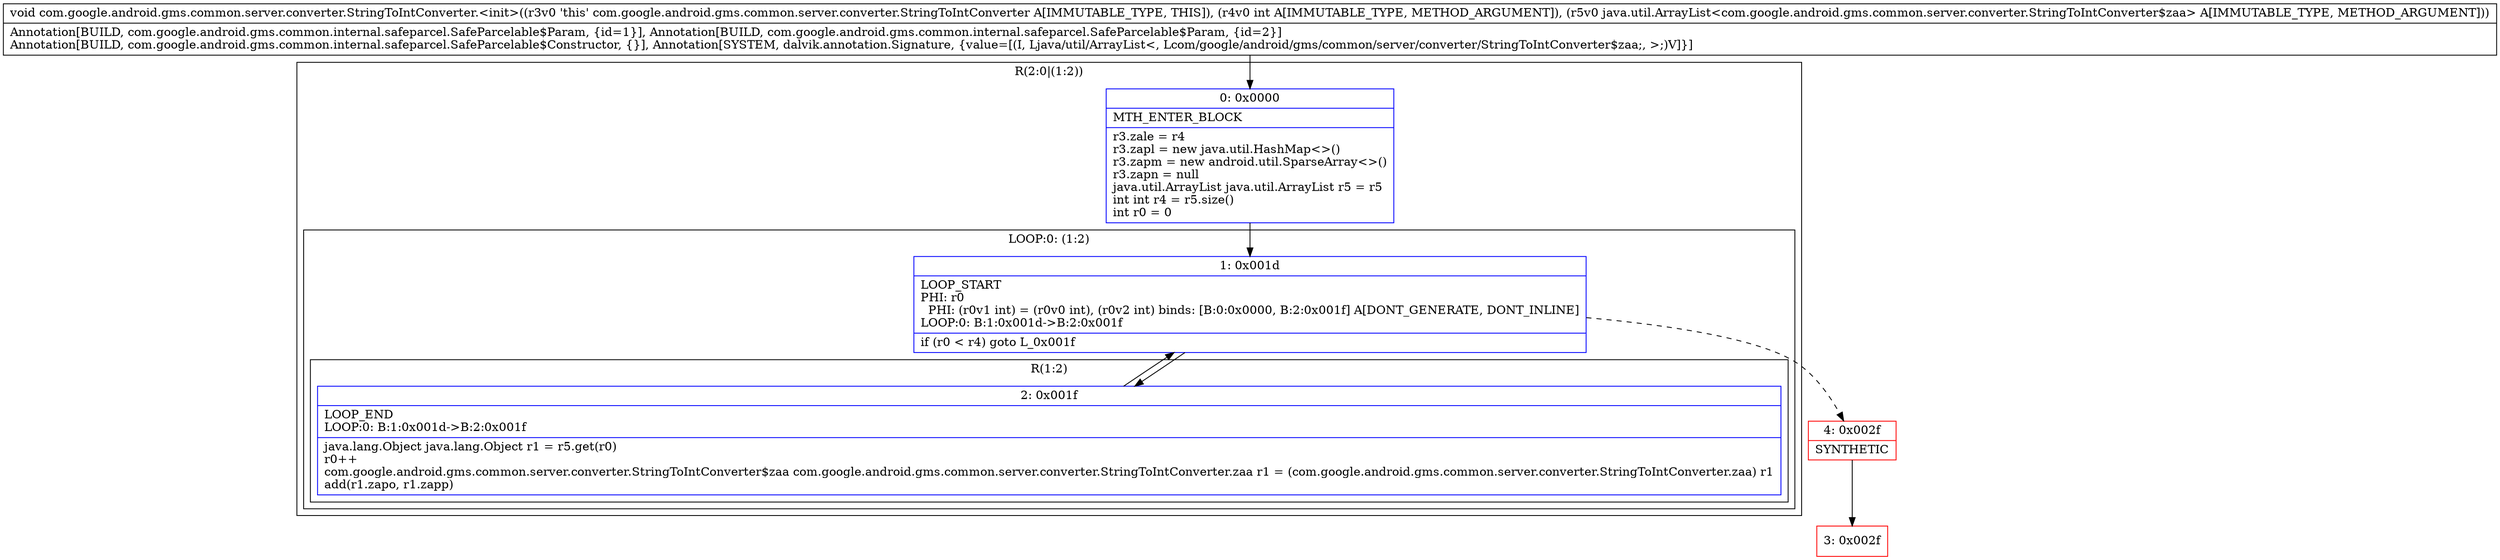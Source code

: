 digraph "CFG forcom.google.android.gms.common.server.converter.StringToIntConverter.\<init\>(ILjava\/util\/ArrayList;)V" {
subgraph cluster_Region_2078255966 {
label = "R(2:0|(1:2))";
node [shape=record,color=blue];
Node_0 [shape=record,label="{0\:\ 0x0000|MTH_ENTER_BLOCK\l|r3.zale = r4\lr3.zapl = new java.util.HashMap\<\>()\lr3.zapm = new android.util.SparseArray\<\>()\lr3.zapn = null\ljava.util.ArrayList java.util.ArrayList r5 = r5\lint int r4 = r5.size()\lint r0 = 0\l}"];
subgraph cluster_LoopRegion_576572070 {
label = "LOOP:0: (1:2)";
node [shape=record,color=blue];
Node_1 [shape=record,label="{1\:\ 0x001d|LOOP_START\lPHI: r0 \l  PHI: (r0v1 int) = (r0v0 int), (r0v2 int) binds: [B:0:0x0000, B:2:0x001f] A[DONT_GENERATE, DONT_INLINE]\lLOOP:0: B:1:0x001d\-\>B:2:0x001f\l|if (r0 \< r4) goto L_0x001f\l}"];
subgraph cluster_Region_286409266 {
label = "R(1:2)";
node [shape=record,color=blue];
Node_2 [shape=record,label="{2\:\ 0x001f|LOOP_END\lLOOP:0: B:1:0x001d\-\>B:2:0x001f\l|java.lang.Object java.lang.Object r1 = r5.get(r0)\lr0++\lcom.google.android.gms.common.server.converter.StringToIntConverter$zaa com.google.android.gms.common.server.converter.StringToIntConverter.zaa r1 = (com.google.android.gms.common.server.converter.StringToIntConverter.zaa) r1\ladd(r1.zapo, r1.zapp)\l}"];
}
}
}
Node_3 [shape=record,color=red,label="{3\:\ 0x002f}"];
Node_4 [shape=record,color=red,label="{4\:\ 0x002f|SYNTHETIC\l}"];
MethodNode[shape=record,label="{void com.google.android.gms.common.server.converter.StringToIntConverter.\<init\>((r3v0 'this' com.google.android.gms.common.server.converter.StringToIntConverter A[IMMUTABLE_TYPE, THIS]), (r4v0 int A[IMMUTABLE_TYPE, METHOD_ARGUMENT]), (r5v0 java.util.ArrayList\<com.google.android.gms.common.server.converter.StringToIntConverter$zaa\> A[IMMUTABLE_TYPE, METHOD_ARGUMENT]))  | Annotation[BUILD, com.google.android.gms.common.internal.safeparcel.SafeParcelable$Param, \{id=1\}], Annotation[BUILD, com.google.android.gms.common.internal.safeparcel.SafeParcelable$Param, \{id=2\}]\lAnnotation[BUILD, com.google.android.gms.common.internal.safeparcel.SafeParcelable$Constructor, \{\}], Annotation[SYSTEM, dalvik.annotation.Signature, \{value=[(I, Ljava\/util\/ArrayList\<, Lcom\/google\/android\/gms\/common\/server\/converter\/StringToIntConverter$zaa;, \>;)V]\}]\l}"];
MethodNode -> Node_0;
Node_0 -> Node_1;
Node_1 -> Node_2;
Node_1 -> Node_4[style=dashed];
Node_2 -> Node_1;
Node_4 -> Node_3;
}

